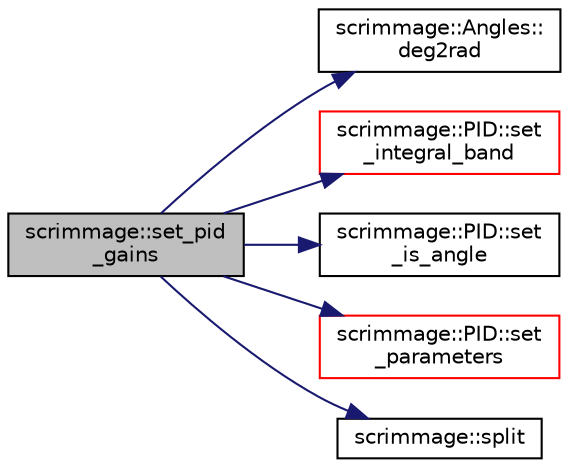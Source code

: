 digraph "scrimmage::set_pid_gains"
{
 // LATEX_PDF_SIZE
  edge [fontname="Helvetica",fontsize="10",labelfontname="Helvetica",labelfontsize="10"];
  node [fontname="Helvetica",fontsize="10",shape=record];
  rankdir="LR";
  Node1 [label="scrimmage::set_pid\l_gains",height=0.2,width=0.4,color="black", fillcolor="grey75", style="filled", fontcolor="black",tooltip=" "];
  Node1 -> Node2 [color="midnightblue",fontsize="10",style="solid",fontname="Helvetica"];
  Node2 [label="scrimmage::Angles::\ldeg2rad",height=0.2,width=0.4,color="black", fillcolor="white", style="filled",URL="$classscrimmage_1_1Angles.html#a49e7f100f2e0784033a7910673e6dadb",tooltip=" "];
  Node1 -> Node3 [color="midnightblue",fontsize="10",style="solid",fontname="Helvetica"];
  Node3 [label="scrimmage::PID::set\l_integral_band",height=0.2,width=0.4,color="red", fillcolor="white", style="filled",URL="$classscrimmage_1_1PID.html#a82dc968f6c52f5b6c76d31ee3f3389bd",tooltip=" "];
  Node1 -> Node5 [color="midnightblue",fontsize="10",style="solid",fontname="Helvetica"];
  Node5 [label="scrimmage::PID::set\l_is_angle",height=0.2,width=0.4,color="black", fillcolor="white", style="filled",URL="$classscrimmage_1_1PID.html#aab26ae4717d16f93218e67e041ea04da",tooltip=" "];
  Node1 -> Node6 [color="midnightblue",fontsize="10",style="solid",fontname="Helvetica"];
  Node6 [label="scrimmage::PID::set\l_parameters",height=0.2,width=0.4,color="red", fillcolor="white", style="filled",URL="$classscrimmage_1_1PID.html#aaf1bfcbe69be6792c2d1a1a7abbe1f57",tooltip=" "];
  Node1 -> Node10 [color="midnightblue",fontsize="10",style="solid",fontname="Helvetica"];
  Node10 [label="scrimmage::split",height=0.2,width=0.4,color="black", fillcolor="white", style="filled",URL="$namespacescrimmage.html#aa4fc7e90a63d5191c27c81b3f856166d",tooltip=" "];
}
